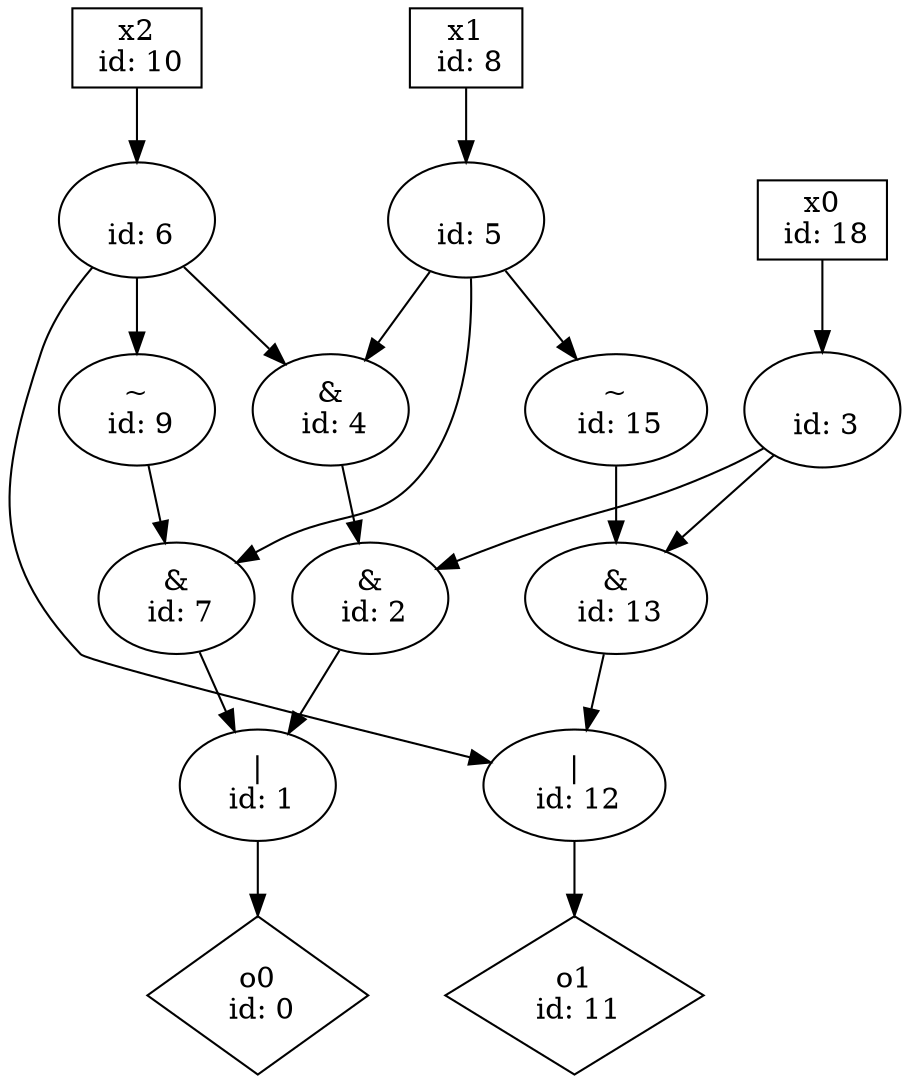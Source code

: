 digraph G {
n0 [label="o0\n id: 0",shape="diamond"];
n1 [label="|\n id: 1"];
n2 [label="&\n id: 2"];
n3 [label="\n id: 3"];
n4 [label="&\n id: 4"];
n5 [label="\n id: 5"];
n6 [label="\n id: 6"];
n7 [label="&\n id: 7"];
n9 [label="~\n id: 9"];
n11 [label="o1\n id: 11",shape="diamond"];
n12 [label="|\n id: 12"];
n13 [label="&\n id: 13"];
n15 [label="~\n id: 15"];
n18 [label="x0\n id: 18",shape="box"];
n8 [label="x1\n id: 8",shape="box"];
n10 [label="x2\n id: 10",shape="box"];
n1 -> n0
n2 -> n1
n3 -> n2
n3 -> n13
n4 -> n2
n5 -> n4
n5 -> n7
n5 -> n15
n6 -> n4
n6 -> n9
n6 -> n12
n7 -> n1
n9 -> n7
n12 -> n11
n13 -> n12
n15 -> n13
n18 -> n3
n8 -> n5
n10 -> n6
}